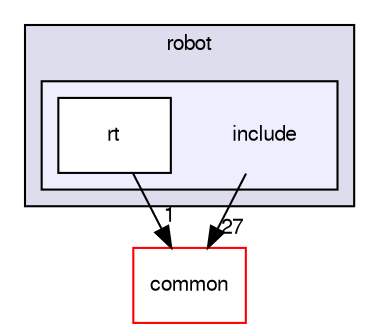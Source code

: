 digraph "include" {
  compound=true
  node [ fontsize="10", fontname="FreeSans"];
  edge [ labelfontsize="10", labelfontname="FreeSans"];
  subgraph clusterdir_e69772fee2c25f3f3a3da98250dcdda2 {
    graph [ bgcolor="#ddddee", pencolor="black", label="robot" fontname="FreeSans", fontsize="10", URL="dir_e69772fee2c25f3f3a3da98250dcdda2.html"]
  subgraph clusterdir_20818e807e73f5841d8cf65b57c69c9c {
    graph [ bgcolor="#eeeeff", pencolor="black", label="" URL="dir_20818e807e73f5841d8cf65b57c69c9c.html"];
    dir_20818e807e73f5841d8cf65b57c69c9c [shape=plaintext label="include"];
    dir_6844cdb0195786a1ce825e66a22893fa [shape=box label="rt" color="black" fillcolor="white" style="filled" URL="dir_6844cdb0195786a1ce825e66a22893fa.html"];
  }
  }
  dir_860379c26524a894b3cf97b5b1ba5bdb [shape=box label="common" fillcolor="white" style="filled" color="red" URL="dir_860379c26524a894b3cf97b5b1ba5bdb.html"];
  dir_6844cdb0195786a1ce825e66a22893fa->dir_860379c26524a894b3cf97b5b1ba5bdb [headlabel="1", labeldistance=1.5 headhref="dir_000029_000004.html"];
  dir_20818e807e73f5841d8cf65b57c69c9c->dir_860379c26524a894b3cf97b5b1ba5bdb [headlabel="27", labeldistance=1.5 headhref="dir_000024_000004.html"];
}
